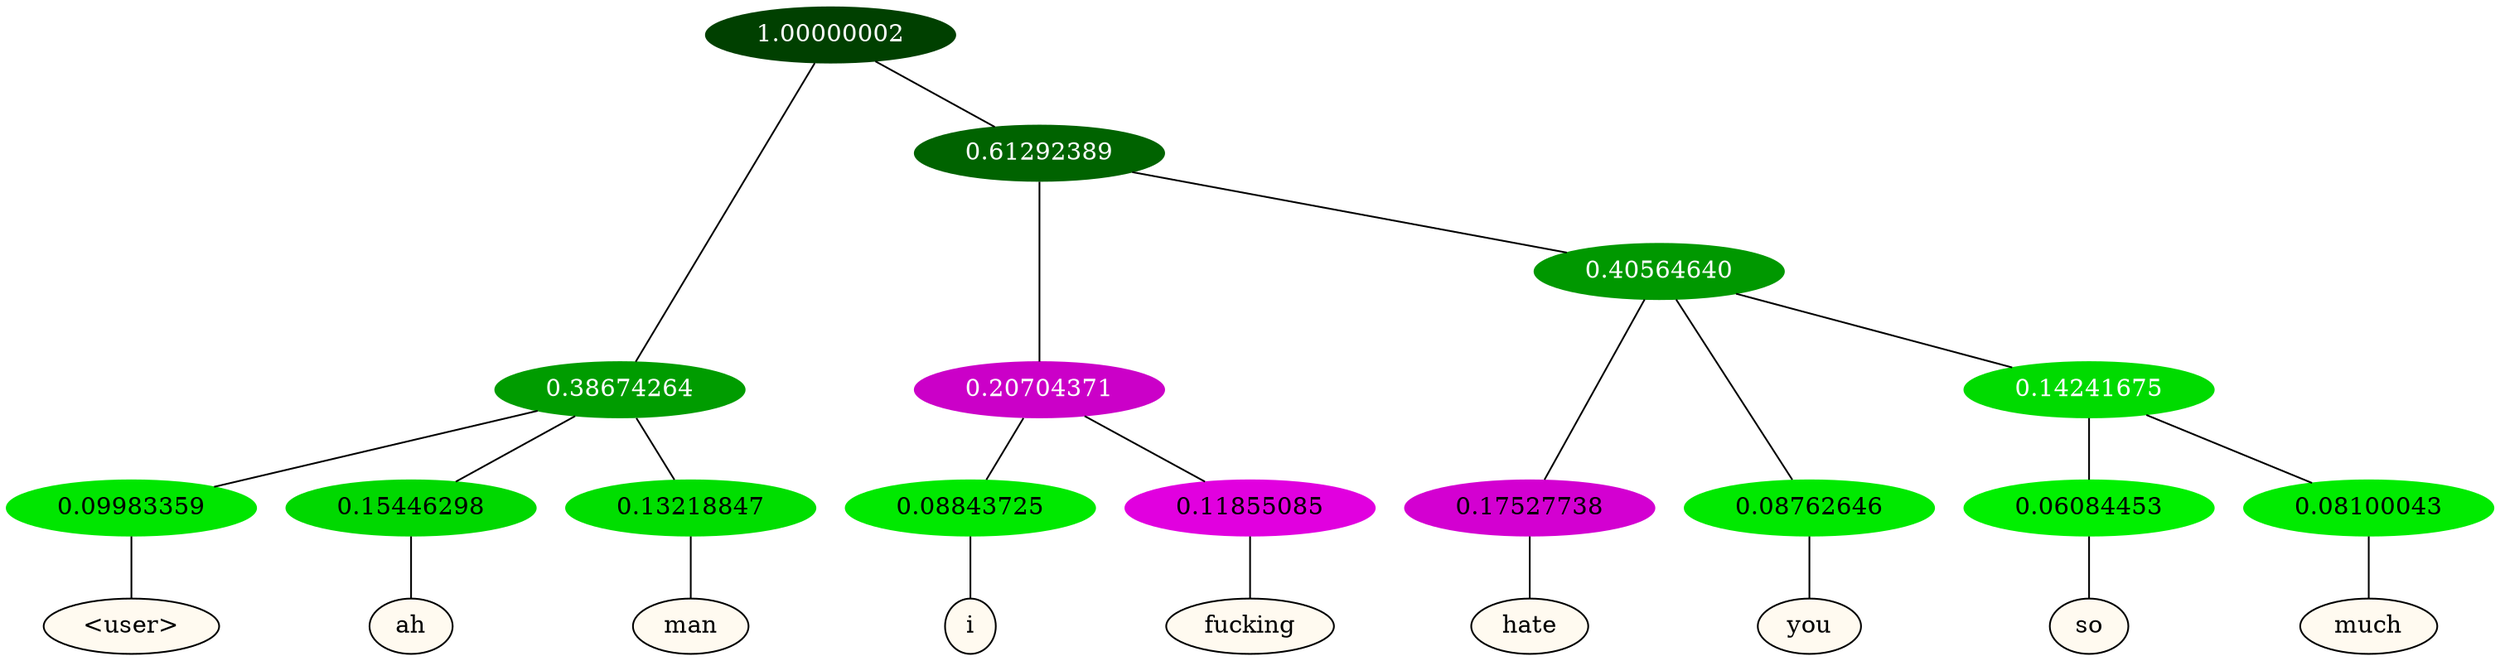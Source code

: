 graph {
	node [format=png height=0.15 nodesep=0.001 ordering=out overlap=prism overlap_scaling=0.01 ranksep=0.001 ratio=0.2 style=filled width=0.15]
	{
		rank=same
		a_w_3 [label="\<user\>" color=black fillcolor=floralwhite style="filled,solid"]
		a_w_4 [label=ah color=black fillcolor=floralwhite style="filled,solid"]
		a_w_5 [label=man color=black fillcolor=floralwhite style="filled,solid"]
		a_w_8 [label=i color=black fillcolor=floralwhite style="filled,solid"]
		a_w_9 [label=fucking color=black fillcolor=floralwhite style="filled,solid"]
		a_w_10 [label=hate color=black fillcolor=floralwhite style="filled,solid"]
		a_w_11 [label=you color=black fillcolor=floralwhite style="filled,solid"]
		a_w_13 [label=so color=black fillcolor=floralwhite style="filled,solid"]
		a_w_14 [label=much color=black fillcolor=floralwhite style="filled,solid"]
	}
	a_n_3 -- a_w_3
	a_n_4 -- a_w_4
	a_n_5 -- a_w_5
	a_n_8 -- a_w_8
	a_n_9 -- a_w_9
	a_n_10 -- a_w_10
	a_n_11 -- a_w_11
	a_n_13 -- a_w_13
	a_n_14 -- a_w_14
	{
		rank=same
		a_n_3 [label=0.09983359 color="0.334 1.000 0.900" fontcolor=black]
		a_n_4 [label=0.15446298 color="0.334 1.000 0.846" fontcolor=black]
		a_n_5 [label=0.13218847 color="0.334 1.000 0.868" fontcolor=black]
		a_n_8 [label=0.08843725 color="0.334 1.000 0.912" fontcolor=black]
		a_n_9 [label=0.11855085 color="0.835 1.000 0.881" fontcolor=black]
		a_n_10 [label=0.17527738 color="0.835 1.000 0.825" fontcolor=black]
		a_n_11 [label=0.08762646 color="0.334 1.000 0.912" fontcolor=black]
		a_n_13 [label=0.06084453 color="0.334 1.000 0.939" fontcolor=black]
		a_n_14 [label=0.08100043 color="0.334 1.000 0.919" fontcolor=black]
	}
	a_n_0 [label=1.00000002 color="0.334 1.000 0.250" fontcolor=grey99]
	a_n_1 [label=0.38674264 color="0.334 1.000 0.613" fontcolor=grey99]
	a_n_0 -- a_n_1
	a_n_2 [label=0.61292389 color="0.334 1.000 0.387" fontcolor=grey99]
	a_n_0 -- a_n_2
	a_n_1 -- a_n_3
	a_n_1 -- a_n_4
	a_n_1 -- a_n_5
	a_n_6 [label=0.20704371 color="0.835 1.000 0.793" fontcolor=grey99]
	a_n_2 -- a_n_6
	a_n_7 [label=0.40564640 color="0.334 1.000 0.594" fontcolor=grey99]
	a_n_2 -- a_n_7
	a_n_6 -- a_n_8
	a_n_6 -- a_n_9
	a_n_7 -- a_n_10
	a_n_7 -- a_n_11
	a_n_12 [label=0.14241675 color="0.334 1.000 0.858" fontcolor=grey99]
	a_n_7 -- a_n_12
	a_n_12 -- a_n_13
	a_n_12 -- a_n_14
}
